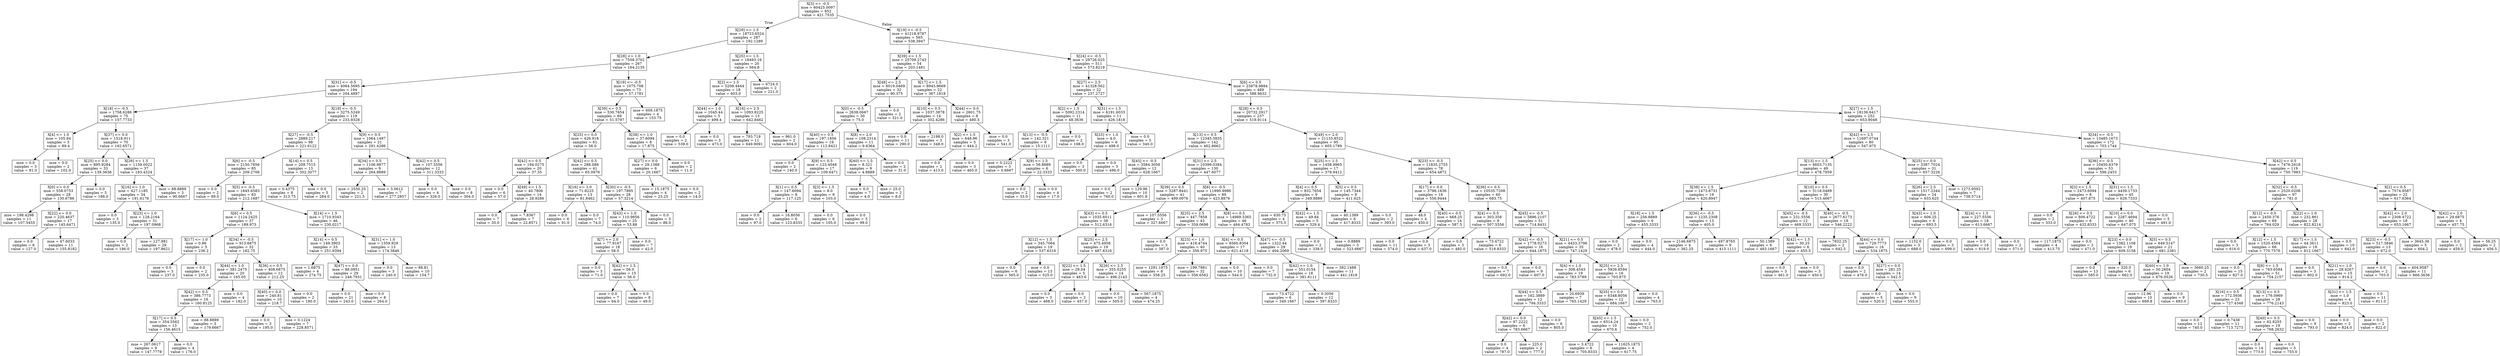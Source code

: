 digraph Tree {
node [shape=box] ;
0 [label="X[3] <= -0.5\nmse = 60425.0097\nsamples = 852\nvalue = 421.7535"] ;
1 [label="X[29] <= 1.5\nmse = 18723.6524\nsamples = 287\nvalue = 192.1289"] ;
0 -> 1 [labeldistance=2.5, labelangle=45, headlabel="True"] ;
2 [label="X[28] <= 1.0\nmse = 7558.3702\nsamples = 267\nvalue = 164.2135"] ;
1 -> 2 ;
3 [label="X[31] <= -0.5\nmse = 4064.5695\nsamples = 194\nvalue = 204.4897"] ;
2 -> 3 ;
4 [label="X[18] <= -0.5\nmse = 1758.6286\nsamples = 75\nvalue = 157.7733"] ;
3 -> 4 ;
5 [label="X[4] <= 1.0\nmse = 105.84\nsamples = 5\nvalue = 89.4"] ;
4 -> 5 ;
6 [label="mse = 0.0\nsamples = 3\nvalue = 81.0"] ;
5 -> 6 ;
7 [label="mse = 0.0\nsamples = 2\nvalue = 102.0"] ;
5 -> 7 ;
8 [label="X[37] <= 0.0\nmse = 1518.911\nsamples = 70\nvalue = 162.6571"] ;
4 -> 8 ;
9 [label="X[25] <= 0.0\nmse = 895.9284\nsamples = 33\nvalue = 139.3636"] ;
8 -> 9 ;
10 [label="X[0] <= 0.0\nmse = 558.0753\nsamples = 28\nvalue = 130.6786"] ;
9 -> 10 ;
11 [label="mse = 198.4298\nsamples = 11\nvalue = 107.5455"] ;
10 -> 11 ;
12 [label="X[22] <= 0.0\nmse = 220.4637\nsamples = 17\nvalue = 145.6471"] ;
10 -> 12 ;
13 [label="mse = 0.0\nsamples = 6\nvalue = 127.0"] ;
12 -> 13 ;
14 [label="mse = 47.6033\nsamples = 11\nvalue = 155.8182"] ;
12 -> 14 ;
15 [label="mse = 0.0\nsamples = 5\nvalue = 188.0"] ;
9 -> 15 ;
16 [label="X[26] <= 1.5\nmse = 1159.0022\nsamples = 37\nvalue = 183.4324"] ;
8 -> 16 ;
17 [label="X[16] <= 1.0\nmse = 427.1185\nsamples = 34\nvalue = 191.6176"] ;
16 -> 17 ;
18 [label="mse = 0.0\nsamples = 3\nvalue = 135.0"] ;
17 -> 18 ;
19 [label="X[23] <= 1.0\nmse = 128.2164\nsamples = 31\nvalue = 197.0968"] ;
17 -> 19 ;
20 [label="mse = 0.0\nsamples = 2\nvalue = 186.0"] ;
19 -> 20 ;
21 [label="mse = 127.981\nsamples = 29\nvalue = 197.8621"] ;
19 -> 21 ;
22 [label="mse = 88.8889\nsamples = 3\nvalue = 90.6667"] ;
16 -> 22 ;
23 [label="X[19] <= -0.5\nmse = 3275.5249\nsamples = 119\nvalue = 233.9328"] ;
3 -> 23 ;
24 [label="X[27] <= -0.5\nmse = 2889.217\nsamples = 98\nvalue = 221.6122"] ;
23 -> 24 ;
25 [label="X[6] <= -0.5\nmse = 2150.7856\nsamples = 85\nvalue = 209.2706"] ;
24 -> 25 ;
26 [label="mse = 0.0\nsamples = 2\nvalue = 89.0"] ;
25 -> 26 ;
27 [label="X[5] <= -0.5\nmse = 1845.6583\nsamples = 83\nvalue = 212.1687"] ;
25 -> 27 ;
28 [label="X[6] <= 0.5\nmse = 1124.2425\nsamples = 37\nvalue = 189.973"] ;
27 -> 28 ;
29 [label="X[17] <= 1.0\nmse = 0.96\nsamples = 5\nvalue = 236.2"] ;
28 -> 29 ;
30 [label="mse = 0.0\nsamples = 3\nvalue = 237.0"] ;
29 -> 30 ;
31 [label="mse = 0.0\nsamples = 2\nvalue = 235.0"] ;
29 -> 31 ;
32 [label="X[34] <= -0.5\nmse = 913.6875\nsamples = 32\nvalue = 182.75"] ;
28 -> 32 ;
33 [label="X[44] <= 1.0\nmse = 381.2475\nsamples = 20\nvalue = 165.05"] ;
32 -> 33 ;
34 [label="X[42] <= 0.5\nmse = 386.7773\nsamples = 16\nvalue = 160.8125"] ;
33 -> 34 ;
35 [label="X[17] <= 0.5\nmse = 354.5562\nsamples = 13\nvalue = 156.4615"] ;
34 -> 35 ;
36 [label="mse = 267.0617\nsamples = 9\nvalue = 147.7778"] ;
35 -> 36 ;
37 [label="mse = 0.0\nsamples = 4\nvalue = 176.0"] ;
35 -> 37 ;
38 [label="mse = 88.8889\nsamples = 3\nvalue = 179.6667"] ;
34 -> 38 ;
39 [label="mse = 0.0\nsamples = 4\nvalue = 182.0"] ;
33 -> 39 ;
40 [label="X[36] <= 0.5\nmse = 408.6875\nsamples = 12\nvalue = 212.25"] ;
32 -> 40 ;
41 [label="X[40] <= 0.0\nmse = 240.81\nsamples = 10\nvalue = 218.7"] ;
40 -> 41 ;
42 [label="mse = 0.0\nsamples = 3\nvalue = 195.0"] ;
41 -> 42 ;
43 [label="mse = 0.1224\nsamples = 7\nvalue = 228.8571"] ;
41 -> 43 ;
44 [label="mse = 0.0\nsamples = 2\nvalue = 180.0"] ;
40 -> 44 ;
45 [label="X[14] <= 1.5\nmse = 1710.9343\nsamples = 46\nvalue = 230.0217"] ;
27 -> 45 ;
46 [label="X[14] <= 0.5\nmse = 149.3903\nsamples = 33\nvalue = 251.9394"] ;
45 -> 46 ;
47 [label="mse = 1.6875\nsamples = 4\nvalue = 274.75"] ;
46 -> 47 ;
48 [label="X[47] <= 0.0\nmse = 88.0951\nsamples = 29\nvalue = 248.7931"] ;
46 -> 48 ;
49 [label="mse = 0.0\nsamples = 21\nvalue = 243.0"] ;
48 -> 49 ;
50 [label="mse = 0.0\nsamples = 8\nvalue = 264.0"] ;
48 -> 50 ;
51 [label="X[31] <= 1.0\nmse = 1359.929\nsamples = 13\nvalue = 174.3846"] ;
45 -> 51 ;
52 [label="mse = 0.0\nsamples = 3\nvalue = 240.0"] ;
51 -> 52 ;
53 [label="mse = 88.81\nsamples = 10\nvalue = 154.7"] ;
51 -> 53 ;
54 [label="X[14] <= 0.5\nmse = 209.7515\nsamples = 13\nvalue = 302.3077"] ;
24 -> 54 ;
55 [label="mse = 0.4375\nsamples = 8\nvalue = 313.75"] ;
54 -> 55 ;
56 [label="mse = 0.0\nsamples = 5\nvalue = 284.0"] ;
54 -> 56 ;
57 [label="X[9] <= 0.5\nmse = 1064.1497\nsamples = 21\nvalue = 291.4286"] ;
23 -> 57 ;
58 [label="X[34] <= 0.5\nmse = 1106.9877\nsamples = 9\nvalue = 264.8889"] ;
57 -> 58 ;
59 [label="mse = 2550.25\nsamples = 2\nvalue = 221.5"] ;
58 -> 59 ;
60 [label="mse = 3.0612\nsamples = 7\nvalue = 277.2857"] ;
58 -> 60 ;
61 [label="X[42] <= 0.5\nmse = 107.5556\nsamples = 12\nvalue = 311.3333"] ;
57 -> 61 ;
62 [label="mse = 0.0\nsamples = 4\nvalue = 326.0"] ;
61 -> 62 ;
63 [label="mse = 0.0\nsamples = 8\nvalue = 304.0"] ;
61 -> 63 ;
64 [label="X[19] <= -0.5\nmse = 1075.708\nsamples = 73\nvalue = 57.1781"] ;
2 -> 64 ;
65 [label="X[39] <= 0.5\nmse = 530.7654\nsamples = 69\nvalue = 51.5797"] ;
64 -> 65 ;
66 [label="X[25] <= 0.0\nmse = 426.918\nsamples = 61\nvalue = 56.0"] ;
65 -> 66 ;
67 [label="X[42] <= 0.5\nmse = 194.0275\nsamples = 20\nvalue = 37.35"] ;
66 -> 67 ;
68 [label="mse = 0.0\nsamples = 6\nvalue = 57.0"] ;
67 -> 68 ;
69 [label="X[49] <= 1.5\nmse = 40.7806\nsamples = 14\nvalue = 28.9286"] ;
67 -> 69 ;
70 [label="mse = 0.0\nsamples = 7\nvalue = 35.0"] ;
69 -> 70 ;
71 [label="mse = 7.8367\nsamples = 7\nvalue = 22.8571"] ;
69 -> 71 ;
72 [label="X[42] <= 0.5\nmse = 288.088\nsamples = 41\nvalue = 65.0976"] ;
66 -> 72 ;
73 [label="X[16] <= 1.0\nmse = 71.8225\nsamples = 13\nvalue = 81.8462"] ;
72 -> 73 ;
74 [label="mse = 0.0\nsamples = 6\nvalue = 91.0"] ;
73 -> 74 ;
75 [label="mse = 0.0\nsamples = 7\nvalue = 74.0"] ;
73 -> 75 ;
76 [label="X[30] <= -0.5\nmse = 197.7895\nsamples = 28\nvalue = 57.3214"] ;
72 -> 76 ;
77 [label="X[43] <= 1.0\nmse = 110.9856\nsamples = 25\nvalue = 53.88"] ;
76 -> 77 ;
78 [label="X[7] <= 2.0\nmse = 77.9167\nsamples = 18\nvalue = 58.5"] ;
77 -> 78 ;
79 [label="mse = 0.0\nsamples = 3\nvalue = 71.0"] ;
78 -> 79 ;
80 [label="X[42] <= 1.5\nmse = 56.0\nsamples = 15\nvalue = 56.0"] ;
78 -> 80 ;
81 [label="mse = 0.0\nsamples = 7\nvalue = 64.0"] ;
80 -> 81 ;
82 [label="mse = 0.0\nsamples = 8\nvalue = 49.0"] ;
80 -> 82 ;
83 [label="mse = 0.0\nsamples = 7\nvalue = 42.0"] ;
77 -> 83 ;
84 [label="mse = 0.0\nsamples = 3\nvalue = 86.0"] ;
76 -> 84 ;
85 [label="X[38] <= 1.0\nmse = 37.6094\nsamples = 8\nvalue = 17.875"] ;
65 -> 85 ;
86 [label="X[27] <= 0.0\nmse = 29.1389\nsamples = 6\nvalue = 20.1667"] ;
85 -> 86 ;
87 [label="mse = 15.1875\nsamples = 4\nvalue = 23.25"] ;
86 -> 87 ;
88 [label="mse = 0.0\nsamples = 2\nvalue = 14.0"] ;
86 -> 88 ;
89 [label="mse = 0.0\nsamples = 2\nvalue = 11.0"] ;
85 -> 89 ;
90 [label="mse = 609.1875\nsamples = 4\nvalue = 153.75"] ;
64 -> 90 ;
91 [label="X[25] <= 1.5\nmse = 18493.16\nsamples = 20\nvalue = 564.8"] ;
1 -> 91 ;
92 [label="X[2] <= 1.5\nmse = 5208.4444\nsamples = 18\nvalue = 603.0"] ;
91 -> 92 ;
93 [label="X[44] <= 1.0\nmse = 1045.44\nsamples = 5\nvalue = 499.4"] ;
92 -> 93 ;
94 [label="mse = 0.0\nsamples = 2\nvalue = 539.0"] ;
93 -> 94 ;
95 [label="mse = 0.0\nsamples = 3\nvalue = 473.0"] ;
93 -> 95 ;
96 [label="X[16] <= 2.5\nmse = 1093.8225\nsamples = 13\nvalue = 642.8462"] ;
92 -> 96 ;
97 [label="mse = 793.719\nsamples = 11\nvalue = 649.9091"] ;
96 -> 97 ;
98 [label="mse = 961.0\nsamples = 2\nvalue = 604.0"] ;
96 -> 98 ;
99 [label="mse = 6724.0\nsamples = 2\nvalue = 221.0"] ;
91 -> 99 ;
100 [label="X[19] <= -0.5\nmse = 41218.9787\nsamples = 565\nvalue = 538.3947"] ;
0 -> 100 [labeldistance=2.5, labelangle=-45, headlabel="False"] ;
101 [label="X[39] <= 1.5\nmse = 25709.2743\nsamples = 54\nvalue = 203.1481"] ;
100 -> 101 ;
102 [label="X[48] <= 2.5\nmse = 6019.0469\nsamples = 32\nvalue = 90.375"] ;
101 -> 102 ;
103 [label="X[0] <= -0.5\nmse = 2638.0667\nsamples = 30\nvalue = 75.0"] ;
102 -> 103 ;
104 [label="X[40] <= 0.5\nmse = 197.1856\nsamples = 19\nvalue = 112.8421"] ;
103 -> 104 ;
105 [label="mse = 0.0\nsamples = 2\nvalue = 140.0"] ;
104 -> 105 ;
106 [label="X[9] <= 0.5\nmse = 123.4048\nsamples = 17\nvalue = 109.6471"] ;
104 -> 106 ;
107 [label="X[1] <= 0.5\nmse = 147.6094\nsamples = 8\nvalue = 117.125"] ;
106 -> 107 ;
108 [label="mse = 0.0\nsamples = 2\nvalue = 97.0"] ;
107 -> 108 ;
109 [label="mse = 16.8056\nsamples = 6\nvalue = 123.8333"] ;
107 -> 109 ;
110 [label="X[3] <= 1.5\nmse = 8.0\nsamples = 9\nvalue = 103.0"] ;
106 -> 110 ;
111 [label="mse = 0.0\nsamples = 6\nvalue = 105.0"] ;
110 -> 111 ;
112 [label="mse = 0.0\nsamples = 3\nvalue = 99.0"] ;
110 -> 112 ;
113 [label="X[8] <= 2.0\nmse = 108.2314\nsamples = 11\nvalue = 9.6364"] ;
103 -> 113 ;
114 [label="X[40] <= 1.5\nmse = 8.321\nsamples = 9\nvalue = 4.8889"] ;
113 -> 114 ;
115 [label="mse = 0.0\nsamples = 7\nvalue = 4.0"] ;
114 -> 115 ;
116 [label="mse = 25.0\nsamples = 2\nvalue = 8.0"] ;
114 -> 116 ;
117 [label="mse = 0.0\nsamples = 2\nvalue = 31.0"] ;
113 -> 117 ;
118 [label="mse = 0.0\nsamples = 2\nvalue = 321.0"] ;
102 -> 118 ;
119 [label="X[17] <= 1.5\nmse = 8943.9669\nsamples = 22\nvalue = 367.1818"] ;
101 -> 119 ;
120 [label="X[10] <= 0.5\nmse = 1037.3878\nsamples = 14\nvalue = 302.4286"] ;
119 -> 120 ;
121 [label="mse = 0.0\nsamples = 11\nvalue = 290.0"] ;
120 -> 121 ;
122 [label="mse = 2198.0\nsamples = 3\nvalue = 348.0"] ;
120 -> 122 ;
123 [label="X[44] <= 0.0\nmse = 2601.75\nsamples = 8\nvalue = 480.5"] ;
119 -> 123 ;
124 [label="X[2] <= 1.5\nmse = 648.96\nsamples = 5\nvalue = 444.2"] ;
123 -> 124 ;
125 [label="mse = 0.0\nsamples = 2\nvalue = 413.0"] ;
124 -> 125 ;
126 [label="mse = 0.0\nsamples = 3\nvalue = 465.0"] ;
124 -> 126 ;
127 [label="mse = 0.0\nsamples = 3\nvalue = 541.0"] ;
123 -> 127 ;
128 [label="X[24] <= -0.5\nmse = 29726.025\nsamples = 511\nvalue = 573.8219"] ;
100 -> 128 ;
129 [label="X[27] <= 2.5\nmse = 41328.562\nsamples = 22\nvalue = 237.2727"] ;
128 -> 129 ;
130 [label="X[2] <= 1.5\nmse = 5092.2314\nsamples = 11\nvalue = 48.3636"] ;
129 -> 130 ;
131 [label="X[13] <= -0.5\nmse = 142.321\nsamples = 9\nvalue = 15.1111"] ;
130 -> 131 ;
132 [label="mse = 0.2222\nsamples = 3\nvalue = 0.6667"] ;
131 -> 132 ;
133 [label="X[9] <= 1.5\nmse = 56.8889\nsamples = 6\nvalue = 22.3333"] ;
131 -> 133 ;
134 [label="mse = 0.0\nsamples = 2\nvalue = 33.0"] ;
133 -> 134 ;
135 [label="mse = 0.0\nsamples = 4\nvalue = 17.0"] ;
133 -> 135 ;
136 [label="mse = 0.0\nsamples = 2\nvalue = 198.0"] ;
130 -> 136 ;
137 [label="X[31] <= 1.5\nmse = 6191.6033\nsamples = 11\nvalue = 426.1818"] ;
129 -> 137 ;
138 [label="X[25] <= 1.0\nmse = 4.0\nsamples = 6\nvalue = 498.0"] ;
137 -> 138 ;
139 [label="mse = 0.0\nsamples = 3\nvalue = 500.0"] ;
138 -> 139 ;
140 [label="mse = 0.0\nsamples = 3\nvalue = 496.0"] ;
138 -> 140 ;
141 [label="mse = 0.0\nsamples = 5\nvalue = 340.0"] ;
137 -> 141 ;
142 [label="X[6] <= 0.5\nmse = 23878.9884\nsamples = 489\nvalue = 588.9632"] ;
128 -> 142 ;
143 [label="X[28] <= 0.5\nmse = 20732.2917\nsamples = 237\nvalue = 519.9114"] ;
142 -> 143 ;
144 [label="X[13] <= 0.5\nmse = 12345.3835\nsamples = 142\nvalue = 462.8662"] ;
143 -> 144 ;
145 [label="X[45] <= -0.5\nmse = 3584.3056\nsamples = 12\nvalue = 628.1667"] ;
144 -> 145 ;
146 [label="mse = 0.0\nsamples = 2\nvalue = 760.0"] ;
145 -> 146 ;
147 [label="mse = 129.96\nsamples = 10\nvalue = 601.8"] ;
145 -> 147 ;
148 [label="X[31] <= 2.5\nmse = 10399.0384\nsamples = 130\nvalue = 447.6077"] ;
144 -> 148 ;
149 [label="X[39] <= 0.5\nmse = 3287.8441\nsamples = 41\nvalue = 499.0976"] ;
148 -> 149 ;
150 [label="X[43] <= 0.5\nmse = 1035.6011\nsamples = 38\nvalue = 512.6316"] ;
149 -> 150 ;
151 [label="X[12] <= 1.5\nmse = 345.7064\nsamples = 19\nvalue = 537.6316"] ;
150 -> 151 ;
152 [label="mse = 0.0\nsamples = 6\nvalue = 565.0"] ;
151 -> 152 ;
153 [label="mse = 0.0\nsamples = 13\nvalue = 525.0"] ;
151 -> 153 ;
154 [label="X[25] <= 2.5\nmse = 475.4958\nsamples = 19\nvalue = 487.6316"] ;
150 -> 154 ;
155 [label="X[22] <= 1.5\nmse = 29.04\nsamples = 5\nvalue = 463.6"] ;
154 -> 155 ;
156 [label="mse = 0.0\nsamples = 3\nvalue = 468.0"] ;
155 -> 156 ;
157 [label="mse = 0.0\nsamples = 2\nvalue = 457.0"] ;
155 -> 157 ;
158 [label="X[26] <= 2.5\nmse = 355.0255\nsamples = 14\nvalue = 496.2143"] ;
154 -> 158 ;
159 [label="mse = 0.0\nsamples = 10\nvalue = 505.0"] ;
158 -> 159 ;
160 [label="mse = 567.1875\nsamples = 4\nvalue = 474.25"] ;
158 -> 160 ;
161 [label="mse = 107.5556\nsamples = 3\nvalue = 327.6667"] ;
149 -> 161 ;
162 [label="X[6] <= -0.5\nmse = 11890.9986\nsamples = 89\nvalue = 423.8876"] ;
148 -> 162 ;
163 [label="X[25] <= 2.5\nmse = 447.7858\nsamples = 43\nvalue = 359.0698"] ;
162 -> 163 ;
164 [label="mse = 0.0\nsamples = 3\nvalue = 387.0"] ;
163 -> 164 ;
165 [label="X[23] <= 1.0\nmse = 418.4744\nsamples = 40\nvalue = 356.975"] ;
163 -> 165 ;
166 [label="mse = 1291.1875\nsamples = 8\nvalue = 358.25"] ;
165 -> 166 ;
167 [label="mse = 199.7881\nsamples = 32\nvalue = 356.6562"] ;
165 -> 167 ;
168 [label="X[8] <= 0.5\nmse = 14989.3365\nsamples = 46\nvalue = 484.4783"] ;
162 -> 168 ;
169 [label="X[4] <= 0.5\nmse = 8560.8304\nsamples = 17\nvalue = 621.4118"] ;
168 -> 169 ;
170 [label="mse = 0.0\nsamples = 10\nvalue = 544.0"] ;
169 -> 170 ;
171 [label="mse = 0.0\nsamples = 7\nvalue = 732.0"] ;
169 -> 171 ;
172 [label="X[47] <= -0.5\nmse = 1322.44\nsamples = 29\nvalue = 404.2069"] ;
168 -> 172 ;
173 [label="X[42] <= 1.0\nmse = 551.0154\nsamples = 18\nvalue = 381.6111"] ;
172 -> 173 ;
174 [label="mse = 73.4722\nsamples = 6\nvalue = 349.1667"] ;
173 -> 174 ;
175 [label="mse = 0.3056\nsamples = 12\nvalue = 397.8333"] ;
173 -> 175 ;
176 [label="mse = 382.1488\nsamples = 11\nvalue = 441.1818"] ;
172 -> 176 ;
177 [label="X[49] <= 2.0\nmse = 21133.8522\nsamples = 95\nvalue = 605.1789"] ;
143 -> 177 ;
178 [label="X[25] <= 1.5\nmse = 1458.9965\nsamples = 17\nvalue = 378.9412"] ;
177 -> 178 ;
179 [label="X[4] <= 0.5\nmse = 832.7654\nsamples = 9\nvalue = 349.8889"] ;
178 -> 179 ;
180 [label="mse = 630.75\nsamples = 4\nvalue = 375.5"] ;
179 -> 180 ;
181 [label="X[42] <= 1.5\nmse = 49.84\nsamples = 5\nvalue = 329.4"] ;
179 -> 181 ;
182 [label="mse = 0.0\nsamples = 2\nvalue = 338.0"] ;
181 -> 182 ;
183 [label="mse = 0.8889\nsamples = 3\nvalue = 323.6667"] ;
181 -> 183 ;
184 [label="X[5] <= 0.5\nmse = 145.7344\nsamples = 8\nvalue = 411.625"] ;
178 -> 184 ;
185 [label="mse = 40.1389\nsamples = 6\nvalue = 417.8333"] ;
184 -> 185 ;
186 [label="mse = 0.0\nsamples = 2\nvalue = 393.0"] ;
184 -> 186 ;
187 [label="X[23] <= -0.5\nmse = 11835.2755\nsamples = 78\nvalue = 654.4872"] ;
177 -> 187 ;
188 [label="X[17] <= 0.0\nmse = 3798.1636\nsamples = 18\nvalue = 556.9444"] ;
187 -> 188 ;
189 [label="mse = 48.0\nsamples = 4\nvalue = 450.0"] ;
188 -> 189 ;
190 [label="X[40] <= 0.5\nmse = 668.25\nsamples = 14\nvalue = 587.5"] ;
188 -> 190 ;
191 [label="mse = 0.0\nsamples = 11\nvalue = 574.0"] ;
190 -> 191 ;
192 [label="mse = 0.0\nsamples = 3\nvalue = 637.0"] ;
190 -> 192 ;
193 [label="X[36] <= 0.5\nmse = 10535.7208\nsamples = 60\nvalue = 683.75"] ;
187 -> 193 ;
194 [label="X[4] <= 0.5\nmse = 303.358\nsamples = 9\nvalue = 507.5556"] ;
193 -> 194 ;
195 [label="mse = 0.0\nsamples = 3\nvalue = 485.0"] ;
194 -> 195 ;
196 [label="mse = 73.4722\nsamples = 6\nvalue = 518.8333"] ;
194 -> 196 ;
197 [label="X[45] <= -0.5\nmse = 5896.2107\nsamples = 51\nvalue = 714.8431"] ;
193 -> 197 ;
198 [label="X[42] <= -0.5\nmse = 1778.0273\nsamples = 16\nvalue = 644.1875"] ;
197 -> 198 ;
199 [label="mse = 0.0\nsamples = 7\nvalue = 692.0"] ;
198 -> 199 ;
200 [label="mse = 0.0\nsamples = 9\nvalue = 607.0"] ;
198 -> 200 ;
201 [label="X[21] <= 0.5\nmse = 4453.3796\nsamples = 35\nvalue = 747.1429"] ;
197 -> 201 ;
202 [label="X[4] <= 1.0\nmse = 308.4543\nsamples = 19\nvalue = 783.5789"] ;
201 -> 202 ;
203 [label="X[44] <= 0.5\nmse = 162.3889\nsamples = 12\nvalue = 794.3333"] ;
202 -> 203 ;
204 [label="X[42] <= 0.0\nmse = 97.2222\nsamples = 6\nvalue = 783.6667"] ;
203 -> 204 ;
205 [label="mse = 0.0\nsamples = 4\nvalue = 787.0"] ;
204 -> 205 ;
206 [label="mse = 225.0\nsamples = 2\nvalue = 777.0"] ;
204 -> 206 ;
207 [label="mse = 0.0\nsamples = 6\nvalue = 805.0"] ;
203 -> 207 ;
208 [label="mse = 20.6939\nsamples = 7\nvalue = 765.1429"] ;
202 -> 208 ;
209 [label="X[25] <= 2.5\nmse = 5926.8594\nsamples = 16\nvalue = 703.875"] ;
201 -> 209 ;
210 [label="X[35] <= 0.0\nmse = 6348.8056\nsamples = 12\nvalue = 684.1667"] ;
209 -> 210 ;
211 [label="X[45] <= 1.5\nmse = 6514.24\nsamples = 10\nvalue = 670.6"] ;
210 -> 211 ;
212 [label="mse = 3.4722\nsamples = 6\nvalue = 705.8333"] ;
211 -> 212 ;
213 [label="mse = 11625.1875\nsamples = 4\nvalue = 617.75"] ;
211 -> 213 ;
214 [label="mse = 0.0\nsamples = 2\nvalue = 752.0"] ;
210 -> 214 ;
215 [label="mse = 0.0\nsamples = 4\nvalue = 763.0"] ;
209 -> 215 ;
216 [label="X[27] <= 1.5\nmse = 18136.6417\nsamples = 252\nvalue = 653.9048"] ;
142 -> 216 ;
217 [label="X[42] <= 2.5\nmse = 11697.0744\nsamples = 80\nvalue = 547.975"] ;
216 -> 217 ;
218 [label="X[13] <= 1.5\nmse = 4603.7135\nsamples = 49\nvalue = 478.7959"] ;
217 -> 218 ;
219 [label="X[38] <= 1.5\nmse = 1473.6731\nsamples = 19\nvalue = 420.8947"] ;
218 -> 219 ;
220 [label="X[18] <= 1.5\nmse = 256.8889\nsamples = 6\nvalue = 455.3333"] ;
219 -> 220 ;
221 [label="mse = 0.0\nsamples = 2\nvalue = 478.0"] ;
220 -> 221 ;
222 [label="mse = 0.0\nsamples = 4\nvalue = 444.0"] ;
220 -> 222 ;
223 [label="X[36] <= -0.5\nmse = 1235.2308\nsamples = 13\nvalue = 405.0"] ;
219 -> 223 ;
224 [label="mse = 2146.6875\nsamples = 4\nvalue = 382.25"] ;
223 -> 224 ;
225 [label="mse = 497.8765\nsamples = 9\nvalue = 415.1111"] ;
223 -> 225 ;
226 [label="X[10] <= 0.5\nmse = 3118.0489\nsamples = 30\nvalue = 515.4667"] ;
218 -> 226 ;
227 [label="X[45] <= -0.5\nmse = 231.5556\nsamples = 12\nvalue = 469.3333"] ;
226 -> 227 ;
228 [label="mse = 50.1389\nsamples = 6\nvalue = 483.1667"] ;
227 -> 228 ;
229 [label="X[42] <= 1.5\nmse = 30.25\nsamples = 6\nvalue = 455.5"] ;
227 -> 229 ;
230 [label="mse = 0.0\nsamples = 3\nvalue = 461.0"] ;
229 -> 230 ;
231 [label="mse = 0.0\nsamples = 3\nvalue = 450.0"] ;
229 -> 231 ;
232 [label="X[40] <= -0.5\nmse = 2677.6173\nsamples = 18\nvalue = 546.2222"] ;
226 -> 232 ;
233 [label="mse = 7832.25\nsamples = 2\nvalue = 642.5"] ;
232 -> 233 ;
234 [label="X[44] <= 0.0\nmse = 729.7773\nsamples = 16\nvalue = 534.1875"] ;
232 -> 234 ;
235 [label="mse = 0.0\nsamples = 2\nvalue = 476.0"] ;
234 -> 235 ;
236 [label="X[27] <= 0.0\nmse = 281.25\nsamples = 14\nvalue = 542.5"] ;
234 -> 236 ;
237 [label="mse = 0.0\nsamples = 5\nvalue = 520.0"] ;
236 -> 237 ;
238 [label="mse = 0.0\nsamples = 9\nvalue = 555.0"] ;
236 -> 238 ;
239 [label="X[25] <= 0.0\nmse = 3387.7024\nsamples = 31\nvalue = 657.3226"] ;
217 -> 239 ;
240 [label="X[26] <= 2.5\nmse = 1517.2344\nsamples = 24\nvalue = 633.625"] ;
239 -> 240 ;
241 [label="X[43] <= 1.0\nmse = 606.25\nsamples = 6\nvalue = 693.5"] ;
240 -> 241 ;
242 [label="mse = 1152.0\nsamples = 3\nvalue = 688.0"] ;
241 -> 242 ;
243 [label="mse = 0.0\nsamples = 3\nvalue = 699.0"] ;
241 -> 243 ;
244 [label="X[24] <= 1.5\nmse = 227.5556\nsamples = 18\nvalue = 613.6667"] ;
240 -> 244 ;
245 [label="mse = 0.0\nsamples = 16\nvalue = 619.0"] ;
244 -> 245 ;
246 [label="mse = 0.0\nsamples = 2\nvalue = 571.0"] ;
244 -> 246 ;
247 [label="mse = 1273.9592\nsamples = 7\nvalue = 738.5714"] ;
239 -> 247 ;
248 [label="X[34] <= -0.5\nmse = 13485.1673\nsamples = 172\nvalue = 703.1744"] ;
216 -> 248 ;
249 [label="X[36] <= -0.5\nmse = 10450.6379\nsamples = 53\nvalue = 596.2453"] ;
248 -> 249 ;
250 [label="X[3] <= 1.5\nmse = 2473.6094\nsamples = 8\nvalue = 407.875"] ;
249 -> 250 ;
251 [label="mse = 0.0\nsamples = 2\nvalue = 333.0"] ;
250 -> 251 ;
252 [label="X[26] <= 0.5\nmse = 806.4722\nsamples = 6\nvalue = 432.8333"] ;
250 -> 252 ;
253 [label="mse = 117.1875\nsamples = 4\nvalue = 413.75"] ;
252 -> 253 ;
254 [label="mse = 0.0\nsamples = 2\nvalue = 471.0"] ;
252 -> 254 ;
255 [label="X[31] <= 1.5\nmse = 4439.1733\nsamples = 45\nvalue = 629.7333"] ;
249 -> 255 ;
256 [label="X[10] <= 0.0\nmse = 2287.4694\nsamples = 40\nvalue = 647.075"] ;
255 -> 256 ;
257 [label="X[23] <= 0.0\nmse = 1382.1108\nsamples = 19\nvalue = 609.3158"] ;
256 -> 257 ;
258 [label="mse = 0.0\nsamples = 13\nvalue = 585.0"] ;
257 -> 258 ;
259 [label="mse = 320.0\nsamples = 6\nvalue = 662.0"] ;
257 -> 259 ;
260 [label="X[5] <= 0.5\nmse = 649.5147\nsamples = 21\nvalue = 681.2381"] ;
256 -> 260 ;
261 [label="X[40] <= 1.0\nmse = 50.2604\nsamples = 19\nvalue = 676.0526"] ;
260 -> 261 ;
262 [label="mse = 12.96\nsamples = 10\nvalue = 669.8"] ;
261 -> 262 ;
263 [label="mse = 0.0\nsamples = 9\nvalue = 683.0"] ;
261 -> 263 ;
264 [label="mse = 3660.25\nsamples = 2\nvalue = 730.5"] ;
260 -> 264 ;
265 [label="mse = 0.0\nsamples = 5\nvalue = 491.0"] ;
255 -> 265 ;
266 [label="X[42] <= 0.5\nmse = 7476.2618\nsamples = 119\nvalue = 750.7983"] ;
248 -> 266 ;
267 [label="X[32] <= -0.5\nmse = 2520.0206\nsamples = 97\nvalue = 781.0"] ;
266 -> 267 ;
268 [label="X[12] <= 0.0\nmse = 2450.376\nsamples = 69\nvalue = 764.029"] ;
267 -> 268 ;
269 [label="mse = 0.0\nsamples = 3\nvalue = 616.0"] ;
268 -> 269 ;
270 [label="X[12] <= 1.5\nmse = 1520.4564\nsamples = 66\nvalue = 770.7576"] ;
268 -> 270 ;
271 [label="mse = 0.0\nsamples = 15\nvalue = 827.0"] ;
270 -> 271 ;
272 [label="X[8] <= 1.5\nmse = 763.6594\nsamples = 51\nvalue = 754.2157"] ;
270 -> 272 ;
273 [label="X[16] <= 0.5\nmse = 172.5936\nsamples = 23\nvalue = 727.4348"] ;
272 -> 273 ;
274 [label="mse = 0.0\nsamples = 12\nvalue = 740.0"] ;
273 -> 274 ;
275 [label="mse = 0.7438\nsamples = 11\nvalue = 713.7273"] ;
273 -> 275 ;
276 [label="X[13] <= 0.5\nmse = 176.0969\nsamples = 28\nvalue = 776.2143"] ;
272 -> 276 ;
277 [label="X[40] <= 0.5\nmse = 62.8255\nsamples = 19\nvalue = 768.2632"] ;
276 -> 277 ;
278 [label="mse = 0.0\nsamples = 14\nvalue = 773.0"] ;
277 -> 278 ;
279 [label="mse = 0.0\nsamples = 5\nvalue = 755.0"] ;
277 -> 279 ;
280 [label="mse = 0.0\nsamples = 9\nvalue = 793.0"] ;
276 -> 280 ;
281 [label="X[22] <= 1.0\nmse = 232.861\nsamples = 28\nvalue = 822.8214"] ;
267 -> 281 ;
282 [label="X[17] <= 1.5\nmse = 44.3611\nsamples = 18\nvalue = 812.1667"] ;
281 -> 282 ;
283 [label="mse = 0.0\nsamples = 3\nvalue = 802.0"] ;
282 -> 283 ;
284 [label="X[21] <= 1.0\nmse = 28.4267\nsamples = 15\nvalue = 814.2"] ;
282 -> 284 ;
285 [label="X[31] <= 1.5\nmse = 1.0\nsamples = 4\nvalue = 823.0"] ;
284 -> 285 ;
286 [label="mse = 0.0\nsamples = 2\nvalue = 824.0"] ;
285 -> 286 ;
287 [label="mse = 0.0\nsamples = 2\nvalue = 822.0"] ;
285 -> 287 ;
288 [label="mse = 0.0\nsamples = 11\nvalue = 811.0"] ;
284 -> 288 ;
289 [label="mse = 0.0\nsamples = 10\nvalue = 842.0"] ;
281 -> 289 ;
290 [label="X[2] <= 0.5\nmse = 7574.9587\nsamples = 22\nvalue = 617.6364"] ;
266 -> 290 ;
291 [label="X[42] <= 2.0\nmse = 2308.4722\nsamples = 18\nvalue = 653.1667"] ;
290 -> 291 ;
292 [label="X[23] <= -0.5\nmse = 517.3846\nsamples = 13\nvalue = 672.0"] ;
291 -> 292 ;
293 [label="mse = 0.0\nsamples = 2\nvalue = 703.0"] ;
292 -> 293 ;
294 [label="mse = 404.9587\nsamples = 11\nvalue = 666.3636"] ;
292 -> 294 ;
295 [label="mse = 3645.36\nsamples = 5\nvalue = 604.2"] ;
291 -> 295 ;
296 [label="X[42] <= 2.0\nmse = 29.6875\nsamples = 4\nvalue = 457.75"] ;
290 -> 296 ;
297 [label="mse = 0.0\nsamples = 2\nvalue = 459.0"] ;
296 -> 297 ;
298 [label="mse = 56.25\nsamples = 2\nvalue = 456.5"] ;
296 -> 298 ;
}